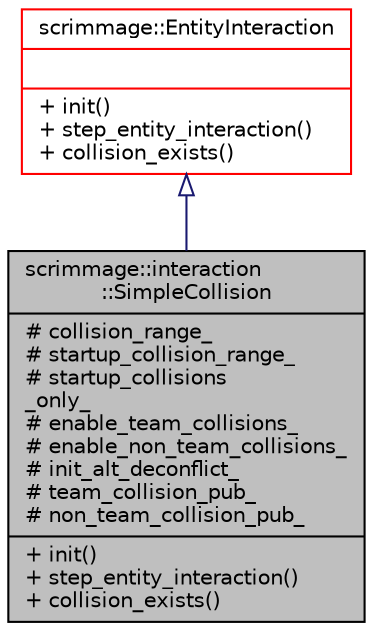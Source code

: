 digraph "scrimmage::interaction::SimpleCollision"
{
 // LATEX_PDF_SIZE
  edge [fontname="Helvetica",fontsize="10",labelfontname="Helvetica",labelfontsize="10"];
  node [fontname="Helvetica",fontsize="10",shape=record];
  Node1 [label="{scrimmage::interaction\l::SimpleCollision\n|# collision_range_\l# startup_collision_range_\l# startup_collisions\l_only_\l# enable_team_collisions_\l# enable_non_team_collisions_\l# init_alt_deconflict_\l# team_collision_pub_\l# non_team_collision_pub_\l|+ init()\l+ step_entity_interaction()\l+ collision_exists()\l}",height=0.2,width=0.4,color="black", fillcolor="grey75", style="filled", fontcolor="black",tooltip=" "];
  Node2 -> Node1 [dir="back",color="midnightblue",fontsize="10",style="solid",arrowtail="onormal",fontname="Helvetica"];
  Node2 [label="{scrimmage::EntityInteraction\n||+ init()\l+ step_entity_interaction()\l+ collision_exists()\l}",height=0.2,width=0.4,color="red", fillcolor="white", style="filled",URL="$classscrimmage_1_1EntityInteraction.html",tooltip=" "];
}
